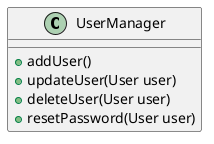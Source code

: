 @startuml UserManager

Class UserManager {

    + addUser()
    + updateUser(User user)
    + deleteUser(User user)
    + resetPassword(User user)
    
    }

@enduml